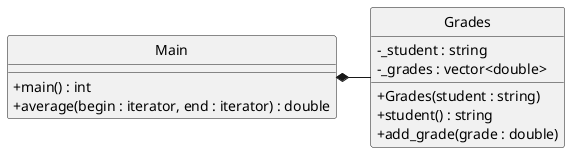 @startuml
skinparam classAttributeIconSize 0
hide circle

class Main {
+ main() : int
+ average(begin : iterator, end : iterator) : double
}

class Grades {
- _student : string
- _grades : vector<double>
+ Grades(student : string)
+ student() : string
+ add_grade(grade : double) 
}

Main *-right- Grades

@enduml

